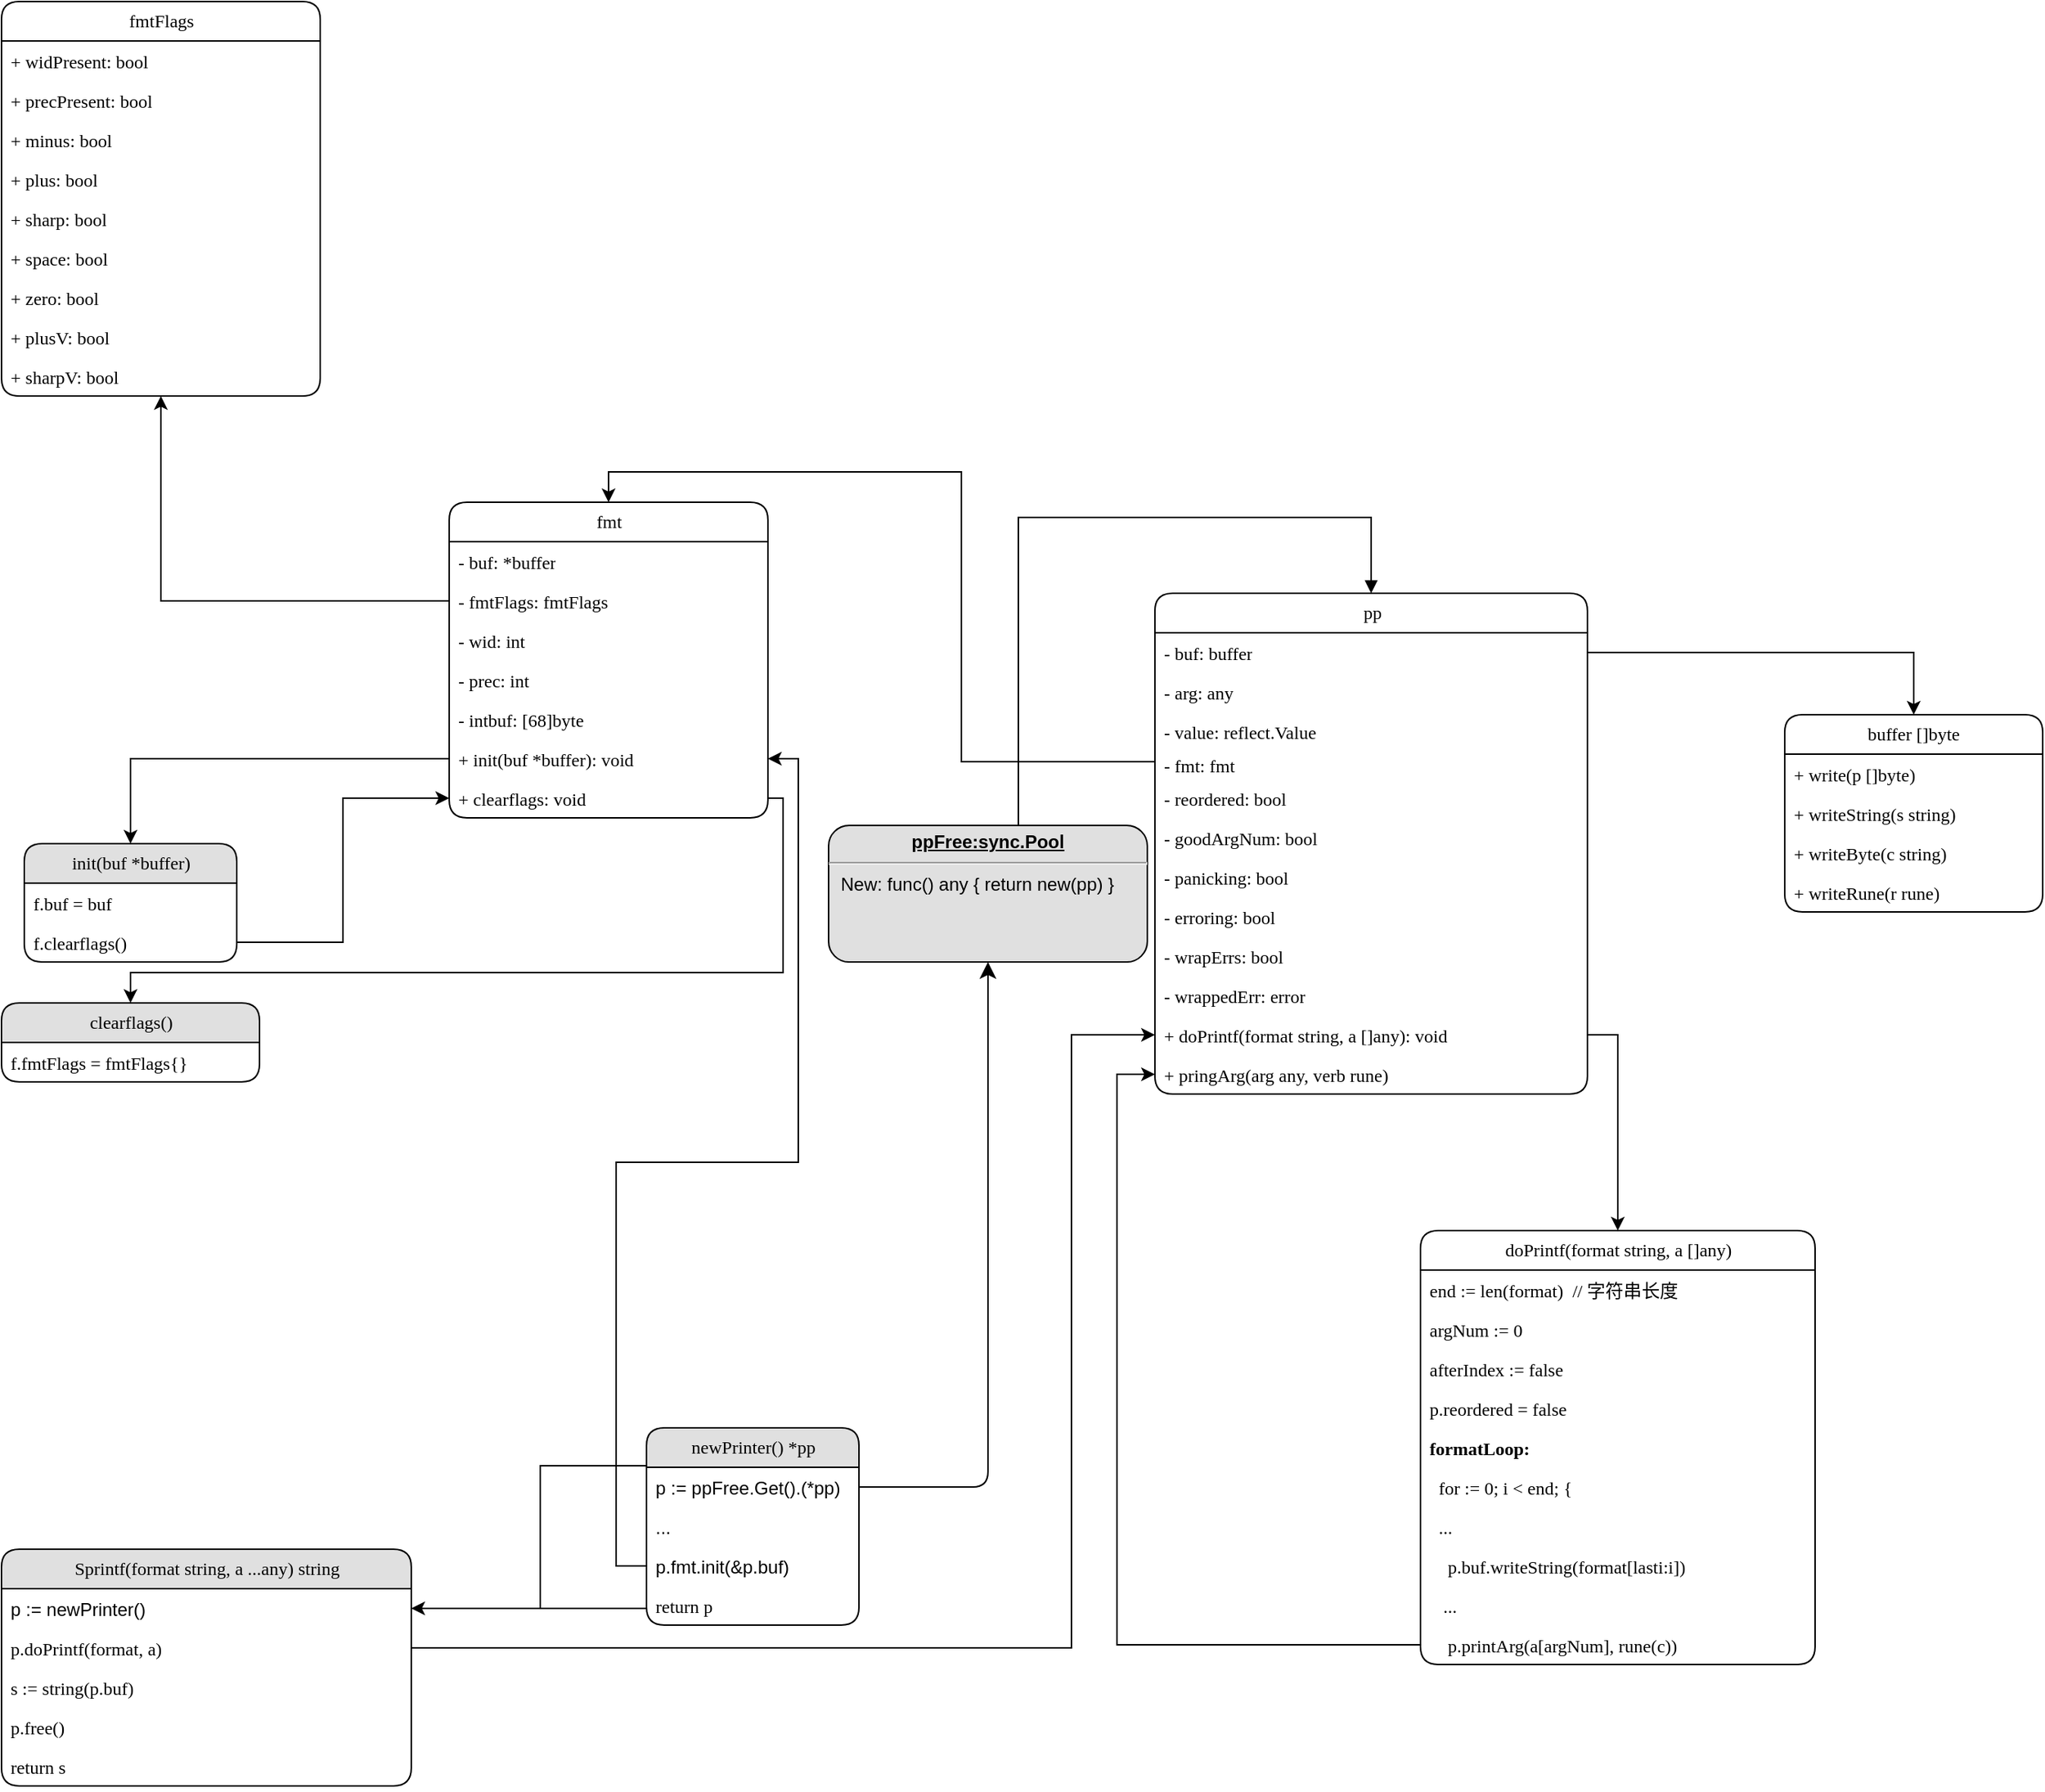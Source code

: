 <mxfile version="21.1.1" type="github">
  <diagram name="go-fmt-1.18.10" id="5d7acffa-a066-3a61-03fe-96351882024d">
    <mxGraphModel dx="1250" dy="2511" grid="1" gridSize="10" guides="1" tooltips="1" connect="1" arrows="1" fold="1" page="1" pageScale="1" pageWidth="1100" pageHeight="850" background="#ffffff" math="0" shadow="0">
      <root>
        <mxCell id="0" />
        <mxCell id="1" parent="0" />
        <mxCell id="21ea969265ad0168-47" style="edgeStyle=orthogonalEdgeStyle;html=1;labelBackgroundColor=none;startFill=0;startSize=8;endFill=1;endSize=8;fontFamily=Verdana;fontSize=12;" parent="1" source="V4z1n50acwo4eVlVMmbz-85" target="V4z1n50acwo4eVlVMmbz-30" edge="1">
          <mxGeometry relative="1" as="geometry">
            <mxPoint x="880" y="-110" as="targetPoint" />
          </mxGeometry>
        </mxCell>
        <mxCell id="21ea969265ad0168-40" style="edgeStyle=orthogonalEdgeStyle;html=1;labelBackgroundColor=default;startFill=0;startSize=26;endFill=1;endSize=8;fontFamily=Verdana;fontSize=12;rounded=0;" parent="1" source="V4z1n50acwo4eVlVMmbz-92" target="V4z1n50acwo4eVlVMmbz-85" edge="1">
          <mxGeometry relative="1" as="geometry">
            <mxPoint x="490" y="30" as="targetPoint" />
            <Array as="points">
              <mxPoint x="380" y="79" />
              <mxPoint x="380" y="-15" />
            </Array>
          </mxGeometry>
        </mxCell>
        <mxCell id="V4z1n50acwo4eVlVMmbz-17" value="pp" style="swimlane;fontStyle=0;childLayout=stackLayout;horizontal=1;startSize=26;fillColor=none;horizontalStack=0;resizeParent=1;resizeParentMax=0;resizeLast=0;collapsible=1;marginBottom=0;rounded=1;shadow=0;labelBackgroundColor=none;comic=0;strokeColor=default;strokeWidth=1;fontFamily=Verdana;fontSize=12;fontColor=default;html=1;" parent="1" vertex="1">
          <mxGeometry x="785" y="-590" width="285" height="330" as="geometry" />
        </mxCell>
        <mxCell id="V4z1n50acwo4eVlVMmbz-18" value="- buf: buffer" style="text;strokeColor=none;fillColor=none;align=left;verticalAlign=top;spacingLeft=4;spacingRight=4;overflow=hidden;rotatable=0;points=[[0,0.5],[1,0.5]];portConstraint=eastwest;rounded=1;shadow=0;labelBackgroundColor=none;comic=0;strokeWidth=1;fontFamily=Verdana;fontSize=12;fontColor=default;startSize=26;html=1;" parent="V4z1n50acwo4eVlVMmbz-17" vertex="1">
          <mxGeometry y="26" width="285" height="26" as="geometry" />
        </mxCell>
        <mxCell id="V4z1n50acwo4eVlVMmbz-19" value="- arg: any" style="text;strokeColor=none;fillColor=none;align=left;verticalAlign=top;spacingLeft=4;spacingRight=4;overflow=hidden;rotatable=0;points=[[0,0.5],[1,0.5]];portConstraint=eastwest;rounded=1;shadow=0;labelBackgroundColor=none;comic=0;strokeWidth=1;fontFamily=Verdana;fontSize=12;fontColor=default;startSize=26;html=1;" parent="V4z1n50acwo4eVlVMmbz-17" vertex="1">
          <mxGeometry y="52" width="285" height="26" as="geometry" />
        </mxCell>
        <mxCell id="V4z1n50acwo4eVlVMmbz-22" value="- value: reflect.Value" style="text;strokeColor=none;fillColor=none;align=left;verticalAlign=top;spacingLeft=4;spacingRight=4;overflow=hidden;rotatable=0;points=[[0,0.5],[1,0.5]];portConstraint=eastwest;rounded=1;shadow=0;labelBackgroundColor=none;comic=0;strokeWidth=1;fontFamily=Verdana;fontSize=12;fontColor=default;startSize=26;html=1;" parent="V4z1n50acwo4eVlVMmbz-17" vertex="1">
          <mxGeometry y="78" width="285" height="22" as="geometry" />
        </mxCell>
        <mxCell id="V4z1n50acwo4eVlVMmbz-20" value="- fmt: fmt" style="text;strokeColor=none;fillColor=none;align=left;verticalAlign=top;spacingLeft=4;spacingRight=4;overflow=hidden;rotatable=0;points=[[0,0.5],[1,0.5]];portConstraint=eastwest;rounded=1;shadow=0;labelBackgroundColor=none;comic=0;strokeWidth=1;fontFamily=Verdana;fontSize=12;fontColor=default;startSize=26;html=1;" parent="V4z1n50acwo4eVlVMmbz-17" vertex="1">
          <mxGeometry y="100" width="285" height="22" as="geometry" />
        </mxCell>
        <mxCell id="V4z1n50acwo4eVlVMmbz-24" value="- reordered: bool" style="text;strokeColor=none;fillColor=none;align=left;verticalAlign=top;spacingLeft=4;spacingRight=4;overflow=hidden;rotatable=0;points=[[0,0.5],[1,0.5]];portConstraint=eastwest;rounded=1;shadow=0;labelBackgroundColor=none;comic=0;strokeWidth=1;fontFamily=Verdana;fontSize=12;fontColor=default;startSize=26;html=1;" parent="V4z1n50acwo4eVlVMmbz-17" vertex="1">
          <mxGeometry y="122" width="285" height="26" as="geometry" />
        </mxCell>
        <mxCell id="V4z1n50acwo4eVlVMmbz-25" value="- goodArgNum: bool" style="text;strokeColor=none;fillColor=none;align=left;verticalAlign=top;spacingLeft=4;spacingRight=4;overflow=hidden;rotatable=0;points=[[0,0.5],[1,0.5]];portConstraint=eastwest;rounded=1;shadow=0;labelBackgroundColor=none;comic=0;strokeWidth=1;fontFamily=Verdana;fontSize=12;fontColor=default;startSize=26;html=1;" parent="V4z1n50acwo4eVlVMmbz-17" vertex="1">
          <mxGeometry y="148" width="285" height="26" as="geometry" />
        </mxCell>
        <mxCell id="V4z1n50acwo4eVlVMmbz-26" value="- panicking: bool" style="text;strokeColor=none;fillColor=none;align=left;verticalAlign=top;spacingLeft=4;spacingRight=4;overflow=hidden;rotatable=0;points=[[0,0.5],[1,0.5]];portConstraint=eastwest;rounded=1;shadow=0;labelBackgroundColor=none;comic=0;strokeWidth=1;fontFamily=Verdana;fontSize=12;fontColor=default;startSize=26;html=1;" parent="V4z1n50acwo4eVlVMmbz-17" vertex="1">
          <mxGeometry y="174" width="285" height="26" as="geometry" />
        </mxCell>
        <mxCell id="V4z1n50acwo4eVlVMmbz-27" value="- erroring: bool" style="text;strokeColor=none;fillColor=none;align=left;verticalAlign=top;spacingLeft=4;spacingRight=4;overflow=hidden;rotatable=0;points=[[0,0.5],[1,0.5]];portConstraint=eastwest;rounded=1;shadow=0;labelBackgroundColor=none;comic=0;strokeWidth=1;fontFamily=Verdana;fontSize=12;fontColor=default;startSize=26;html=1;" parent="V4z1n50acwo4eVlVMmbz-17" vertex="1">
          <mxGeometry y="200" width="285" height="26" as="geometry" />
        </mxCell>
        <mxCell id="V4z1n50acwo4eVlVMmbz-28" value="- wrapErrs: bool" style="text;strokeColor=none;fillColor=none;align=left;verticalAlign=top;spacingLeft=4;spacingRight=4;overflow=hidden;rotatable=0;points=[[0,0.5],[1,0.5]];portConstraint=eastwest;rounded=1;shadow=0;labelBackgroundColor=none;comic=0;strokeWidth=1;fontFamily=Verdana;fontSize=12;fontColor=default;startSize=26;html=1;" parent="V4z1n50acwo4eVlVMmbz-17" vertex="1">
          <mxGeometry y="226" width="285" height="26" as="geometry" />
        </mxCell>
        <mxCell id="V4z1n50acwo4eVlVMmbz-29" value="- wrappedErr: error" style="text;strokeColor=none;fillColor=none;align=left;verticalAlign=top;spacingLeft=4;spacingRight=4;overflow=hidden;rotatable=0;points=[[0,0.5],[1,0.5]];portConstraint=eastwest;rounded=1;shadow=0;labelBackgroundColor=none;comic=0;strokeWidth=1;fontFamily=Verdana;fontSize=12;fontColor=default;startSize=26;html=1;" parent="V4z1n50acwo4eVlVMmbz-17" vertex="1">
          <mxGeometry y="252" width="285" height="26" as="geometry" />
        </mxCell>
        <mxCell id="V4z1n50acwo4eVlVMmbz-98" value="+ doPrintf(format string, a []any): void" style="text;strokeColor=none;fillColor=none;align=left;verticalAlign=top;spacingLeft=4;spacingRight=4;overflow=hidden;rotatable=0;points=[[0,0.5],[1,0.5]];portConstraint=eastwest;rounded=1;shadow=0;labelBackgroundColor=none;comic=0;strokeWidth=1;fontFamily=Verdana;fontSize=12;fontColor=default;startSize=26;html=1;" parent="V4z1n50acwo4eVlVMmbz-17" vertex="1">
          <mxGeometry y="278" width="285" height="26" as="geometry" />
        </mxCell>
        <mxCell id="Ibjzuw5B-IYvQQM0vuAL-17" value="+ pringArg(arg any, verb rune)" style="text;strokeColor=none;fillColor=none;align=left;verticalAlign=top;spacingLeft=4;spacingRight=4;overflow=hidden;rotatable=0;points=[[0,0.5],[1,0.5]];portConstraint=eastwest;rounded=1;shadow=0;labelBackgroundColor=none;comic=0;strokeWidth=1;fontFamily=Verdana;fontSize=12;fontColor=default;startSize=26;html=1;" vertex="1" parent="V4z1n50acwo4eVlVMmbz-17">
          <mxGeometry y="304" width="285" height="26" as="geometry" />
        </mxCell>
        <mxCell id="V4z1n50acwo4eVlVMmbz-30" value="&lt;p style=&quot;margin:0px;margin-top:4px;text-align:center;text-decoration:underline;&quot;&gt;&lt;b&gt;ppFree:sync.Pool&lt;/b&gt;&lt;/p&gt;&lt;hr&gt;&lt;p style=&quot;margin:0px;margin-left:8px;&quot;&gt;New: func() any { return new(pp) }&lt;/p&gt;" style="verticalAlign=top;align=left;overflow=fill;fontSize=12;fontFamily=Helvetica;html=1;rounded=1;shadow=0;labelBackgroundColor=none;comic=0;strokeColor=default;strokeWidth=1;fontColor=default;startSize=26;fillColor=#e0e0e0;" parent="1" vertex="1">
          <mxGeometry x="570" y="-437" width="210" height="90" as="geometry" />
        </mxCell>
        <mxCell id="V4z1n50acwo4eVlVMmbz-32" value="" style="endArrow=block;endFill=1;html=1;edgeStyle=orthogonalEdgeStyle;align=left;verticalAlign=top;rounded=0;fontFamily=Verdana;fontSize=12;fontColor=default;startSize=26;exitX=0.5;exitY=0;exitDx=0;exitDy=0;entryX=0.5;entryY=0;entryDx=0;entryDy=0;" parent="1" source="V4z1n50acwo4eVlVMmbz-30" target="V4z1n50acwo4eVlVMmbz-17" edge="1">
          <mxGeometry x="-1" relative="1" as="geometry">
            <mxPoint x="530" y="-270" as="sourcePoint" />
            <mxPoint x="880" y="-300" as="targetPoint" />
            <Array as="points">
              <mxPoint x="695" y="-640" />
              <mxPoint x="928" y="-640" />
            </Array>
          </mxGeometry>
        </mxCell>
        <mxCell id="V4z1n50acwo4eVlVMmbz-35" value="fmt" style="swimlane;fontStyle=0;childLayout=stackLayout;horizontal=1;startSize=26;fillColor=none;horizontalStack=0;resizeParent=1;resizeParentMax=0;resizeLast=0;collapsible=1;marginBottom=0;rounded=1;shadow=0;labelBackgroundColor=none;comic=0;strokeColor=default;strokeWidth=1;fontFamily=Verdana;fontSize=12;fontColor=default;html=1;" parent="1" vertex="1">
          <mxGeometry x="320" y="-650" width="210" height="208" as="geometry" />
        </mxCell>
        <mxCell id="V4z1n50acwo4eVlVMmbz-36" value="- buf: *buffer" style="text;strokeColor=none;fillColor=none;align=left;verticalAlign=top;spacingLeft=4;spacingRight=4;overflow=hidden;rotatable=0;points=[[0,0.5],[1,0.5]];portConstraint=eastwest;rounded=1;shadow=0;labelBackgroundColor=none;comic=0;strokeWidth=1;fontFamily=Verdana;fontSize=12;fontColor=default;startSize=26;html=1;" parent="V4z1n50acwo4eVlVMmbz-35" vertex="1">
          <mxGeometry y="26" width="210" height="26" as="geometry" />
        </mxCell>
        <mxCell id="V4z1n50acwo4eVlVMmbz-37" value="- fmtFlags: fmtFlags" style="text;strokeColor=none;fillColor=none;align=left;verticalAlign=top;spacingLeft=4;spacingRight=4;overflow=hidden;rotatable=0;points=[[0,0.5],[1,0.5]];portConstraint=eastwest;rounded=1;shadow=0;labelBackgroundColor=none;comic=0;strokeWidth=1;fontFamily=Verdana;fontSize=12;fontColor=default;startSize=26;html=1;" parent="V4z1n50acwo4eVlVMmbz-35" vertex="1">
          <mxGeometry y="52" width="210" height="26" as="geometry" />
        </mxCell>
        <mxCell id="V4z1n50acwo4eVlVMmbz-38" value="- wid: int" style="text;strokeColor=none;fillColor=none;align=left;verticalAlign=top;spacingLeft=4;spacingRight=4;overflow=hidden;rotatable=0;points=[[0,0.5],[1,0.5]];portConstraint=eastwest;rounded=1;shadow=0;labelBackgroundColor=none;comic=0;strokeWidth=1;fontFamily=Verdana;fontSize=12;fontColor=default;startSize=26;html=1;" parent="V4z1n50acwo4eVlVMmbz-35" vertex="1">
          <mxGeometry y="78" width="210" height="26" as="geometry" />
        </mxCell>
        <mxCell id="V4z1n50acwo4eVlVMmbz-39" value="- prec: int" style="text;strokeColor=none;fillColor=none;align=left;verticalAlign=top;spacingLeft=4;spacingRight=4;overflow=hidden;rotatable=0;points=[[0,0.5],[1,0.5]];portConstraint=eastwest;rounded=1;shadow=0;labelBackgroundColor=none;comic=0;strokeWidth=1;fontFamily=Verdana;fontSize=12;fontColor=default;startSize=26;html=1;" parent="V4z1n50acwo4eVlVMmbz-35" vertex="1">
          <mxGeometry y="104" width="210" height="26" as="geometry" />
        </mxCell>
        <mxCell id="V4z1n50acwo4eVlVMmbz-40" value="- intbuf: [68]byte" style="text;strokeColor=none;fillColor=none;align=left;verticalAlign=top;spacingLeft=4;spacingRight=4;overflow=hidden;rotatable=0;points=[[0,0.5],[1,0.5]];portConstraint=eastwest;rounded=1;shadow=0;labelBackgroundColor=none;comic=0;strokeWidth=1;fontFamily=Verdana;fontSize=12;fontColor=default;startSize=26;html=1;" parent="V4z1n50acwo4eVlVMmbz-35" vertex="1">
          <mxGeometry y="130" width="210" height="26" as="geometry" />
        </mxCell>
        <mxCell id="V4z1n50acwo4eVlVMmbz-42" value="+ init(buf *buffer): void" style="text;strokeColor=none;fillColor=none;align=left;verticalAlign=top;spacingLeft=4;spacingRight=4;overflow=hidden;rotatable=0;points=[[0,0.5],[1,0.5]];portConstraint=eastwest;rounded=1;shadow=0;labelBackgroundColor=none;comic=0;strokeWidth=1;fontFamily=Verdana;fontSize=12;fontColor=default;startSize=26;html=1;" parent="V4z1n50acwo4eVlVMmbz-35" vertex="1">
          <mxGeometry y="156" width="210" height="26" as="geometry" />
        </mxCell>
        <mxCell id="V4z1n50acwo4eVlVMmbz-55" value="+ clearflags: void" style="text;strokeColor=none;fillColor=none;align=left;verticalAlign=top;spacingLeft=4;spacingRight=4;overflow=hidden;rotatable=0;points=[[0,0.5],[1,0.5]];portConstraint=eastwest;rounded=1;shadow=0;labelBackgroundColor=none;comic=0;strokeWidth=1;fontFamily=Verdana;fontSize=12;fontColor=default;startSize=26;html=1;" parent="V4z1n50acwo4eVlVMmbz-35" vertex="1">
          <mxGeometry y="182" width="210" height="26" as="geometry" />
        </mxCell>
        <mxCell id="V4z1n50acwo4eVlVMmbz-44" style="edgeStyle=orthogonalEdgeStyle;rounded=0;orthogonalLoop=1;jettySize=auto;html=1;entryX=0.5;entryY=0;entryDx=0;entryDy=0;fontFamily=Verdana;fontSize=12;fontColor=default;startSize=26;" parent="1" source="V4z1n50acwo4eVlVMmbz-20" target="V4z1n50acwo4eVlVMmbz-35" edge="1">
          <mxGeometry relative="1" as="geometry" />
        </mxCell>
        <mxCell id="V4z1n50acwo4eVlVMmbz-45" style="edgeStyle=orthogonalEdgeStyle;rounded=0;orthogonalLoop=1;jettySize=auto;html=1;exitX=0;exitY=0.5;exitDx=0;exitDy=0;entryX=1;entryY=0.5;entryDx=0;entryDy=0;fontFamily=Verdana;fontSize=12;fontColor=default;startSize=26;" parent="1" source="V4z1n50acwo4eVlVMmbz-87" target="V4z1n50acwo4eVlVMmbz-42" edge="1">
          <mxGeometry relative="1" as="geometry" />
        </mxCell>
        <mxCell id="V4z1n50acwo4eVlVMmbz-50" style="edgeStyle=orthogonalEdgeStyle;rounded=0;orthogonalLoop=1;jettySize=auto;html=1;entryX=0.5;entryY=0;entryDx=0;entryDy=0;fontFamily=Verdana;fontSize=12;fontColor=default;startSize=26;" parent="1" source="V4z1n50acwo4eVlVMmbz-42" target="V4z1n50acwo4eVlVMmbz-51" edge="1">
          <mxGeometry relative="1" as="geometry">
            <mxPoint x="110" y="-602" as="targetPoint" />
          </mxGeometry>
        </mxCell>
        <mxCell id="V4z1n50acwo4eVlVMmbz-51" value="init(buf *buffer)" style="swimlane;fontStyle=0;childLayout=stackLayout;horizontal=1;startSize=26;fillColor=#e0e0e0;horizontalStack=0;resizeParent=1;resizeParentMax=0;resizeLast=0;collapsible=1;marginBottom=0;rounded=1;shadow=0;labelBackgroundColor=none;comic=0;strokeColor=default;strokeWidth=1;fontFamily=Verdana;fontSize=12;fontColor=default;html=1;swimlaneFillColor=#ffffff;" parent="1" vertex="1">
          <mxGeometry x="40" y="-425" width="140" height="78" as="geometry" />
        </mxCell>
        <mxCell id="V4z1n50acwo4eVlVMmbz-52" value="f.buf = buf" style="text;strokeColor=none;fillColor=none;align=left;verticalAlign=top;spacingLeft=4;spacingRight=4;overflow=hidden;rotatable=0;points=[[0,0.5],[1,0.5]];portConstraint=eastwest;rounded=1;shadow=0;labelBackgroundColor=none;comic=0;strokeWidth=1;fontFamily=Verdana;fontSize=12;fontColor=default;startSize=26;html=1;" parent="V4z1n50acwo4eVlVMmbz-51" vertex="1">
          <mxGeometry y="26" width="140" height="26" as="geometry" />
        </mxCell>
        <mxCell id="V4z1n50acwo4eVlVMmbz-53" value="f.clearflags()" style="text;strokeColor=none;fillColor=none;align=left;verticalAlign=top;spacingLeft=4;spacingRight=4;overflow=hidden;rotatable=0;points=[[0,0.5],[1,0.5]];portConstraint=eastwest;rounded=1;shadow=0;labelBackgroundColor=none;comic=0;strokeWidth=1;fontFamily=Verdana;fontSize=12;fontColor=default;startSize=26;html=1;" parent="V4z1n50acwo4eVlVMmbz-51" vertex="1">
          <mxGeometry y="52" width="140" height="26" as="geometry" />
        </mxCell>
        <mxCell id="V4z1n50acwo4eVlVMmbz-56" style="edgeStyle=orthogonalEdgeStyle;rounded=0;orthogonalLoop=1;jettySize=auto;html=1;entryX=0;entryY=0.5;entryDx=0;entryDy=0;fontFamily=Verdana;fontSize=12;fontColor=default;startSize=26;" parent="1" source="V4z1n50acwo4eVlVMmbz-53" target="V4z1n50acwo4eVlVMmbz-55" edge="1">
          <mxGeometry relative="1" as="geometry" />
        </mxCell>
        <mxCell id="V4z1n50acwo4eVlVMmbz-57" style="edgeStyle=orthogonalEdgeStyle;rounded=0;orthogonalLoop=1;jettySize=auto;html=1;fontFamily=Verdana;fontSize=12;fontColor=default;startSize=26;" parent="1" source="V4z1n50acwo4eVlVMmbz-55" target="V4z1n50acwo4eVlVMmbz-58" edge="1">
          <mxGeometry relative="1" as="geometry">
            <mxPoint x="290" y="-320" as="targetPoint" />
            <Array as="points">
              <mxPoint x="540" y="-455" />
              <mxPoint x="540" y="-340" />
              <mxPoint x="110" y="-340" />
            </Array>
          </mxGeometry>
        </mxCell>
        <mxCell id="V4z1n50acwo4eVlVMmbz-58" value="clearflags()" style="swimlane;fontStyle=0;childLayout=stackLayout;horizontal=1;startSize=26;fillColor=#e0e0e0;horizontalStack=0;resizeParent=1;resizeParentMax=0;resizeLast=0;collapsible=1;marginBottom=0;rounded=1;shadow=0;labelBackgroundColor=none;comic=0;strokeColor=default;strokeWidth=1;fontFamily=Verdana;fontSize=12;fontColor=default;html=1;align=center;verticalAlign=middle;gradientColor=none;spacingLeft=4;spacingRight=4;swimlaneFillColor=#ffffff;" parent="1" vertex="1">
          <mxGeometry x="25" y="-320" width="170" height="52" as="geometry" />
        </mxCell>
        <mxCell id="V4z1n50acwo4eVlVMmbz-59" value="f.fmtFlags = fmtFlags{}" style="text;strokeColor=none;fillColor=none;align=left;verticalAlign=top;spacingLeft=4;spacingRight=4;overflow=hidden;rotatable=0;points=[[0,0.5],[1,0.5]];portConstraint=eastwest;rounded=1;shadow=0;labelBackgroundColor=none;comic=0;strokeWidth=1;fontFamily=Verdana;fontSize=12;fontColor=default;startSize=26;html=1;" parent="V4z1n50acwo4eVlVMmbz-58" vertex="1">
          <mxGeometry y="26" width="170" height="26" as="geometry" />
        </mxCell>
        <mxCell id="V4z1n50acwo4eVlVMmbz-62" style="edgeStyle=orthogonalEdgeStyle;rounded=0;orthogonalLoop=1;jettySize=auto;html=1;fontFamily=Verdana;fontSize=12;fontColor=default;startSize=26;" parent="1" source="V4z1n50acwo4eVlVMmbz-37" target="V4z1n50acwo4eVlVMmbz-63" edge="1">
          <mxGeometry relative="1" as="geometry">
            <mxPoint x="160" y="-680" as="targetPoint" />
          </mxGeometry>
        </mxCell>
        <mxCell id="V4z1n50acwo4eVlVMmbz-63" value="fmtFlags" style="swimlane;fontStyle=0;childLayout=stackLayout;horizontal=1;startSize=26;fillColor=none;horizontalStack=0;resizeParent=1;resizeParentMax=0;resizeLast=0;collapsible=1;marginBottom=0;rounded=1;shadow=0;labelBackgroundColor=none;comic=0;strokeColor=default;strokeWidth=1;fontFamily=Verdana;fontSize=12;fontColor=default;html=1;" parent="1" vertex="1">
          <mxGeometry x="25" y="-980" width="210" height="260" as="geometry" />
        </mxCell>
        <mxCell id="V4z1n50acwo4eVlVMmbz-64" value="+ widPresent: bool" style="text;strokeColor=none;fillColor=none;align=left;verticalAlign=top;spacingLeft=4;spacingRight=4;overflow=hidden;rotatable=0;points=[[0,0.5],[1,0.5]];portConstraint=eastwest;rounded=1;shadow=0;labelBackgroundColor=none;comic=0;strokeWidth=1;fontFamily=Verdana;fontSize=12;fontColor=default;startSize=26;html=1;" parent="V4z1n50acwo4eVlVMmbz-63" vertex="1">
          <mxGeometry y="26" width="210" height="26" as="geometry" />
        </mxCell>
        <mxCell id="V4z1n50acwo4eVlVMmbz-65" value="+ precPresent: bool" style="text;strokeColor=none;fillColor=none;align=left;verticalAlign=top;spacingLeft=4;spacingRight=4;overflow=hidden;rotatable=0;points=[[0,0.5],[1,0.5]];portConstraint=eastwest;rounded=1;shadow=0;labelBackgroundColor=none;comic=0;strokeWidth=1;fontFamily=Verdana;fontSize=12;fontColor=default;startSize=26;html=1;" parent="V4z1n50acwo4eVlVMmbz-63" vertex="1">
          <mxGeometry y="52" width="210" height="26" as="geometry" />
        </mxCell>
        <mxCell id="V4z1n50acwo4eVlVMmbz-66" value="+ minus: bool" style="text;strokeColor=none;fillColor=none;align=left;verticalAlign=top;spacingLeft=4;spacingRight=4;overflow=hidden;rotatable=0;points=[[0,0.5],[1,0.5]];portConstraint=eastwest;rounded=1;shadow=0;labelBackgroundColor=none;comic=0;strokeWidth=1;fontFamily=Verdana;fontSize=12;fontColor=default;startSize=26;html=1;" parent="V4z1n50acwo4eVlVMmbz-63" vertex="1">
          <mxGeometry y="78" width="210" height="26" as="geometry" />
        </mxCell>
        <mxCell id="V4z1n50acwo4eVlVMmbz-67" value="+ plus: bool" style="text;strokeColor=none;fillColor=none;align=left;verticalAlign=top;spacingLeft=4;spacingRight=4;overflow=hidden;rotatable=0;points=[[0,0.5],[1,0.5]];portConstraint=eastwest;rounded=1;shadow=0;labelBackgroundColor=none;comic=0;strokeWidth=1;fontFamily=Verdana;fontSize=12;fontColor=default;startSize=26;html=1;" parent="V4z1n50acwo4eVlVMmbz-63" vertex="1">
          <mxGeometry y="104" width="210" height="26" as="geometry" />
        </mxCell>
        <mxCell id="V4z1n50acwo4eVlVMmbz-68" value="+ sharp: bool" style="text;strokeColor=none;fillColor=none;align=left;verticalAlign=top;spacingLeft=4;spacingRight=4;overflow=hidden;rotatable=0;points=[[0,0.5],[1,0.5]];portConstraint=eastwest;rounded=1;shadow=0;labelBackgroundColor=none;comic=0;strokeWidth=1;fontFamily=Verdana;fontSize=12;fontColor=default;startSize=26;html=1;" parent="V4z1n50acwo4eVlVMmbz-63" vertex="1">
          <mxGeometry y="130" width="210" height="26" as="geometry" />
        </mxCell>
        <mxCell id="V4z1n50acwo4eVlVMmbz-69" value="+ space: bool" style="text;strokeColor=none;fillColor=none;align=left;verticalAlign=top;spacingLeft=4;spacingRight=4;overflow=hidden;rotatable=0;points=[[0,0.5],[1,0.5]];portConstraint=eastwest;rounded=1;shadow=0;labelBackgroundColor=none;comic=0;strokeWidth=1;fontFamily=Verdana;fontSize=12;fontColor=default;startSize=26;html=1;" parent="V4z1n50acwo4eVlVMmbz-63" vertex="1">
          <mxGeometry y="156" width="210" height="26" as="geometry" />
        </mxCell>
        <mxCell id="V4z1n50acwo4eVlVMmbz-70" value="+ zero: bool" style="text;strokeColor=none;fillColor=none;align=left;verticalAlign=top;spacingLeft=4;spacingRight=4;overflow=hidden;rotatable=0;points=[[0,0.5],[1,0.5]];portConstraint=eastwest;rounded=1;shadow=0;labelBackgroundColor=none;comic=0;strokeWidth=1;fontFamily=Verdana;fontSize=12;fontColor=default;startSize=26;html=1;" parent="V4z1n50acwo4eVlVMmbz-63" vertex="1">
          <mxGeometry y="182" width="210" height="26" as="geometry" />
        </mxCell>
        <mxCell id="V4z1n50acwo4eVlVMmbz-71" value="+ plusV: bool" style="text;strokeColor=none;fillColor=none;align=left;verticalAlign=top;spacingLeft=4;spacingRight=4;overflow=hidden;rotatable=0;points=[[0,0.5],[1,0.5]];portConstraint=eastwest;rounded=1;shadow=0;labelBackgroundColor=none;comic=0;strokeWidth=1;fontFamily=Verdana;fontSize=12;fontColor=default;startSize=26;html=1;" parent="V4z1n50acwo4eVlVMmbz-63" vertex="1">
          <mxGeometry y="208" width="210" height="26" as="geometry" />
        </mxCell>
        <mxCell id="V4z1n50acwo4eVlVMmbz-73" value="+ sharpV: bool" style="text;strokeColor=none;fillColor=none;align=left;verticalAlign=top;spacingLeft=4;spacingRight=4;overflow=hidden;rotatable=0;points=[[0,0.5],[1,0.5]];portConstraint=eastwest;rounded=1;shadow=0;labelBackgroundColor=none;comic=0;strokeWidth=1;fontFamily=Verdana;fontSize=12;fontColor=default;startSize=26;html=1;" parent="V4z1n50acwo4eVlVMmbz-63" vertex="1">
          <mxGeometry y="234" width="210" height="26" as="geometry" />
        </mxCell>
        <mxCell id="V4z1n50acwo4eVlVMmbz-84" value="newPrinter() *pp" style="swimlane;fontStyle=0;childLayout=stackLayout;horizontal=1;startSize=26;fillColor=#e0e0e0;horizontalStack=0;resizeParent=1;resizeParentMax=0;resizeLast=0;collapsible=1;marginBottom=0;rounded=1;shadow=0;labelBackgroundColor=none;comic=0;strokeColor=default;strokeWidth=1;fontFamily=Verdana;fontSize=12;fontColor=default;html=1;gradientColor=none;spacingLeft=4;spacingRight=4;swimlaneFillColor=#ffffff;" parent="1" vertex="1">
          <mxGeometry x="450" y="-40" width="140" height="130" as="geometry" />
        </mxCell>
        <mxCell id="V4z1n50acwo4eVlVMmbz-85" value="&lt;span style=&quot;font-family: Helvetica;&quot;&gt;p := ppFree.Get().(*pp)&lt;/span&gt;" style="text;strokeColor=none;fillColor=none;align=left;verticalAlign=top;spacingLeft=4;spacingRight=4;overflow=hidden;rotatable=0;points=[[0,0.5],[1,0.5]];portConstraint=eastwest;rounded=1;shadow=0;labelBackgroundColor=none;comic=0;strokeWidth=1;fontFamily=Verdana;fontSize=12;fontColor=default;startSize=26;html=1;" parent="V4z1n50acwo4eVlVMmbz-84" vertex="1">
          <mxGeometry y="26" width="140" height="26" as="geometry" />
        </mxCell>
        <mxCell id="V4z1n50acwo4eVlVMmbz-86" value="&lt;span style=&quot;font-family: Helvetica;&quot;&gt;...&lt;/span&gt;" style="text;strokeColor=none;fillColor=none;align=left;verticalAlign=top;spacingLeft=4;spacingRight=4;overflow=hidden;rotatable=0;points=[[0,0.5],[1,0.5]];portConstraint=eastwest;rounded=1;shadow=0;labelBackgroundColor=none;comic=0;strokeWidth=1;fontFamily=Verdana;fontSize=12;fontColor=default;startSize=26;html=1;" parent="V4z1n50acwo4eVlVMmbz-84" vertex="1">
          <mxGeometry y="52" width="140" height="26" as="geometry" />
        </mxCell>
        <mxCell id="V4z1n50acwo4eVlVMmbz-87" value="&lt;span style=&quot;font-family: Helvetica;&quot;&gt;p.fmt.init(&amp;amp;p.buf)&lt;/span&gt;" style="text;strokeColor=none;fillColor=none;align=left;verticalAlign=top;spacingLeft=4;spacingRight=4;overflow=hidden;rotatable=0;points=[[0,0.5],[1,0.5]];portConstraint=eastwest;rounded=1;shadow=0;labelBackgroundColor=none;comic=0;strokeWidth=1;fontFamily=Verdana;fontSize=12;fontColor=default;startSize=26;html=1;" parent="V4z1n50acwo4eVlVMmbz-84" vertex="1">
          <mxGeometry y="78" width="140" height="26" as="geometry" />
        </mxCell>
        <mxCell id="V4z1n50acwo4eVlVMmbz-88" value="return p" style="text;strokeColor=none;fillColor=none;align=left;verticalAlign=top;spacingLeft=4;spacingRight=4;overflow=hidden;rotatable=0;points=[[0,0.5],[1,0.5]];portConstraint=eastwest;rounded=1;shadow=0;labelBackgroundColor=none;comic=0;strokeWidth=1;fontFamily=Verdana;fontSize=12;fontColor=default;startSize=26;html=1;" parent="V4z1n50acwo4eVlVMmbz-84" vertex="1">
          <mxGeometry y="104" width="140" height="26" as="geometry" />
        </mxCell>
        <mxCell id="V4z1n50acwo4eVlVMmbz-90" style="edgeStyle=orthogonalEdgeStyle;rounded=0;orthogonalLoop=1;jettySize=auto;html=1;entryX=1;entryY=0.5;entryDx=0;entryDy=0;fontFamily=Verdana;fontSize=12;fontColor=default;startSize=26;" parent="1" source="V4z1n50acwo4eVlVMmbz-88" target="V4z1n50acwo4eVlVMmbz-92" edge="1">
          <mxGeometry relative="1" as="geometry">
            <Array as="points">
              <mxPoint x="450" y="67" />
              <mxPoint x="450" y="79" />
            </Array>
          </mxGeometry>
        </mxCell>
        <mxCell id="V4z1n50acwo4eVlVMmbz-91" value="Sprintf(format string, a ...any) string" style="swimlane;fontStyle=0;childLayout=stackLayout;horizontal=1;startSize=26;fillColor=#e0e0e0;horizontalStack=0;resizeParent=1;resizeParentMax=0;resizeLast=0;collapsible=1;marginBottom=0;rounded=1;shadow=0;labelBackgroundColor=none;comic=0;strokeColor=default;strokeWidth=1;fontFamily=Verdana;fontSize=12;fontColor=default;html=1;swimlaneFillColor=#ffffff;" parent="1" vertex="1">
          <mxGeometry x="25" y="40" width="270" height="156" as="geometry" />
        </mxCell>
        <mxCell id="V4z1n50acwo4eVlVMmbz-92" value="&lt;span style=&quot;font-family: Helvetica;&quot;&gt;p := newPrinter()&lt;/span&gt;" style="text;strokeColor=none;fillColor=none;align=left;verticalAlign=top;spacingLeft=4;spacingRight=4;overflow=hidden;rotatable=0;points=[[0,0.5],[1,0.5]];portConstraint=eastwest;rounded=1;shadow=0;labelBackgroundColor=none;comic=0;strokeWidth=1;fontFamily=Verdana;fontSize=12;fontColor=default;startSize=26;html=1;" parent="V4z1n50acwo4eVlVMmbz-91" vertex="1">
          <mxGeometry y="26" width="270" height="26" as="geometry" />
        </mxCell>
        <mxCell id="V4z1n50acwo4eVlVMmbz-93" value="p.doPrintf(format, a)" style="text;strokeColor=none;fillColor=none;align=left;verticalAlign=top;spacingLeft=4;spacingRight=4;overflow=hidden;rotatable=0;points=[[0,0.5],[1,0.5]];portConstraint=eastwest;rounded=1;shadow=0;labelBackgroundColor=none;comic=0;strokeWidth=1;fontFamily=Verdana;fontSize=12;fontColor=default;startSize=26;html=1;" parent="V4z1n50acwo4eVlVMmbz-91" vertex="1">
          <mxGeometry y="52" width="270" height="26" as="geometry" />
        </mxCell>
        <mxCell id="V4z1n50acwo4eVlVMmbz-95" value="s := string(p.buf)" style="text;strokeColor=none;fillColor=none;align=left;verticalAlign=top;spacingLeft=4;spacingRight=4;overflow=hidden;rotatable=0;points=[[0,0.5],[1,0.5]];portConstraint=eastwest;rounded=1;shadow=0;labelBackgroundColor=none;comic=0;strokeWidth=1;fontFamily=Verdana;fontSize=12;fontColor=default;startSize=26;html=1;" parent="V4z1n50acwo4eVlVMmbz-91" vertex="1">
          <mxGeometry y="78" width="270" height="26" as="geometry" />
        </mxCell>
        <mxCell id="V4z1n50acwo4eVlVMmbz-94" value="p.free()" style="text;strokeColor=none;fillColor=none;align=left;verticalAlign=top;spacingLeft=4;spacingRight=4;overflow=hidden;rotatable=0;points=[[0,0.5],[1,0.5]];portConstraint=eastwest;rounded=1;shadow=0;labelBackgroundColor=none;comic=0;strokeWidth=1;fontFamily=Verdana;fontSize=12;fontColor=default;startSize=26;html=1;" parent="V4z1n50acwo4eVlVMmbz-91" vertex="1">
          <mxGeometry y="104" width="270" height="26" as="geometry" />
        </mxCell>
        <mxCell id="V4z1n50acwo4eVlVMmbz-96" value="return s" style="text;strokeColor=none;fillColor=none;align=left;verticalAlign=top;spacingLeft=4;spacingRight=4;overflow=hidden;rotatable=0;points=[[0,0.5],[1,0.5]];portConstraint=eastwest;rounded=1;shadow=0;labelBackgroundColor=none;comic=0;strokeWidth=1;fontFamily=Verdana;fontSize=12;fontColor=default;startSize=26;html=1;" parent="V4z1n50acwo4eVlVMmbz-91" vertex="1">
          <mxGeometry y="130" width="270" height="26" as="geometry" />
        </mxCell>
        <mxCell id="V4z1n50acwo4eVlVMmbz-99" style="edgeStyle=orthogonalEdgeStyle;rounded=0;orthogonalLoop=1;jettySize=auto;html=1;entryX=0;entryY=0.5;entryDx=0;entryDy=0;fontFamily=Verdana;fontSize=12;fontColor=default;startSize=26;" parent="1" source="V4z1n50acwo4eVlVMmbz-93" target="V4z1n50acwo4eVlVMmbz-98" edge="1">
          <mxGeometry relative="1" as="geometry">
            <Array as="points">
              <mxPoint x="730" y="105" />
              <mxPoint x="730" y="-299" />
            </Array>
          </mxGeometry>
        </mxCell>
        <mxCell id="V4z1n50acwo4eVlVMmbz-100" style="edgeStyle=orthogonalEdgeStyle;rounded=0;orthogonalLoop=1;jettySize=auto;html=1;fontFamily=Verdana;fontSize=12;fontColor=default;startSize=26;" parent="1" source="V4z1n50acwo4eVlVMmbz-98" target="V4z1n50acwo4eVlVMmbz-101" edge="1">
          <mxGeometry relative="1" as="geometry">
            <mxPoint x="1030" y="-100" as="targetPoint" />
          </mxGeometry>
        </mxCell>
        <mxCell id="V4z1n50acwo4eVlVMmbz-101" value="doPrintf(format string, a []any)" style="swimlane;fontStyle=0;childLayout=stackLayout;horizontal=1;startSize=26;fillColor=none;horizontalStack=0;resizeParent=1;resizeParentMax=0;resizeLast=0;collapsible=1;marginBottom=0;rounded=1;shadow=0;labelBackgroundColor=none;comic=0;strokeColor=default;strokeWidth=1;fontFamily=Verdana;fontSize=12;fontColor=default;html=1;" parent="1" vertex="1">
          <mxGeometry x="960" y="-170" width="260" height="286" as="geometry" />
        </mxCell>
        <mxCell id="V4z1n50acwo4eVlVMmbz-102" value="end := len(format)&lt;span style=&quot;white-space: pre;&quot;&gt; &lt;/span&gt;&lt;span style=&quot;white-space: pre;&quot;&gt; &lt;/span&gt;// 字符串长度" style="text;strokeColor=none;fillColor=none;align=left;verticalAlign=top;spacingLeft=4;spacingRight=4;overflow=hidden;rotatable=0;points=[[0,0.5],[1,0.5]];portConstraint=eastwest;rounded=1;shadow=0;labelBackgroundColor=none;comic=0;strokeWidth=1;fontFamily=Verdana;fontSize=12;fontColor=default;startSize=26;html=1;" parent="V4z1n50acwo4eVlVMmbz-101" vertex="1">
          <mxGeometry y="26" width="260" height="26" as="geometry" />
        </mxCell>
        <mxCell id="V4z1n50acwo4eVlVMmbz-103" value="argNum := 0" style="text;strokeColor=none;fillColor=none;align=left;verticalAlign=top;spacingLeft=4;spacingRight=4;overflow=hidden;rotatable=0;points=[[0,0.5],[1,0.5]];portConstraint=eastwest;rounded=1;shadow=0;labelBackgroundColor=none;comic=0;strokeWidth=1;fontFamily=Verdana;fontSize=12;fontColor=default;startSize=26;html=1;" parent="V4z1n50acwo4eVlVMmbz-101" vertex="1">
          <mxGeometry y="52" width="260" height="26" as="geometry" />
        </mxCell>
        <mxCell id="V4z1n50acwo4eVlVMmbz-104" value="afterIndex := false" style="text;strokeColor=none;fillColor=none;align=left;verticalAlign=top;spacingLeft=4;spacingRight=4;overflow=hidden;rotatable=0;points=[[0,0.5],[1,0.5]];portConstraint=eastwest;rounded=1;shadow=0;labelBackgroundColor=none;comic=0;strokeWidth=1;fontFamily=Verdana;fontSize=12;fontColor=default;startSize=26;html=1;" parent="V4z1n50acwo4eVlVMmbz-101" vertex="1">
          <mxGeometry y="78" width="260" height="26" as="geometry" />
        </mxCell>
        <mxCell id="V4z1n50acwo4eVlVMmbz-105" value="p.reordered = false" style="text;strokeColor=none;fillColor=none;align=left;verticalAlign=top;spacingLeft=4;spacingRight=4;overflow=hidden;rotatable=0;points=[[0,0.5],[1,0.5]];portConstraint=eastwest;rounded=1;shadow=0;labelBackgroundColor=none;comic=0;strokeWidth=1;fontFamily=Verdana;fontSize=12;fontColor=default;startSize=26;html=1;" parent="V4z1n50acwo4eVlVMmbz-101" vertex="1">
          <mxGeometry y="104" width="260" height="26" as="geometry" />
        </mxCell>
        <mxCell id="V4z1n50acwo4eVlVMmbz-106" value="&lt;b&gt;formatLoop:&lt;/b&gt;" style="text;strokeColor=none;fillColor=none;align=left;verticalAlign=top;spacingLeft=4;spacingRight=4;overflow=hidden;rotatable=0;points=[[0,0.5],[1,0.5]];portConstraint=eastwest;rounded=1;shadow=0;labelBackgroundColor=none;comic=0;strokeWidth=1;fontFamily=Verdana;fontSize=12;fontColor=default;startSize=26;html=1;" parent="V4z1n50acwo4eVlVMmbz-101" vertex="1">
          <mxGeometry y="130" width="260" height="26" as="geometry" />
        </mxCell>
        <mxCell id="V4z1n50acwo4eVlVMmbz-107" value="&amp;nbsp; for := 0; i &amp;lt; end; {" style="text;strokeColor=none;fillColor=none;align=left;verticalAlign=top;spacingLeft=4;spacingRight=4;overflow=hidden;rotatable=0;points=[[0,0.5],[1,0.5]];portConstraint=eastwest;rounded=1;shadow=0;labelBackgroundColor=none;comic=0;strokeWidth=1;fontFamily=Verdana;fontSize=12;fontColor=default;startSize=26;html=1;" parent="V4z1n50acwo4eVlVMmbz-101" vertex="1">
          <mxGeometry y="156" width="260" height="26" as="geometry" />
        </mxCell>
        <mxCell id="Ibjzuw5B-IYvQQM0vuAL-3" value="&amp;nbsp; ..." style="text;strokeColor=none;fillColor=none;align=left;verticalAlign=top;spacingLeft=4;spacingRight=4;overflow=hidden;rotatable=0;points=[[0,0.5],[1,0.5]];portConstraint=eastwest;whiteSpace=wrap;html=1;fontFamily=Verdana;rounded=1;shadow=0;labelBackgroundColor=none;comic=0;strokeWidth=1;startSize=26;" vertex="1" parent="V4z1n50acwo4eVlVMmbz-101">
          <mxGeometry y="182" width="260" height="26" as="geometry" />
        </mxCell>
        <mxCell id="Ibjzuw5B-IYvQQM0vuAL-4" value="&amp;nbsp; &amp;nbsp; p.buf.writeString(format[lasti:i])" style="text;strokeColor=none;fillColor=none;align=left;verticalAlign=top;spacingLeft=4;spacingRight=4;overflow=hidden;rotatable=0;points=[[0,0.5],[1,0.5]];portConstraint=eastwest;whiteSpace=wrap;html=1;fontFamily=Verdana;rounded=1;shadow=0;labelBackgroundColor=none;comic=0;strokeWidth=1;startSize=26;" vertex="1" parent="V4z1n50acwo4eVlVMmbz-101">
          <mxGeometry y="208" width="260" height="26" as="geometry" />
        </mxCell>
        <mxCell id="Ibjzuw5B-IYvQQM0vuAL-15" value="&amp;nbsp; &amp;nbsp;..." style="text;strokeColor=none;fillColor=none;align=left;verticalAlign=top;spacingLeft=4;spacingRight=4;overflow=hidden;rotatable=0;points=[[0,0.5],[1,0.5]];portConstraint=eastwest;whiteSpace=wrap;html=1;fontFamily=Verdana;rounded=1;shadow=0;labelBackgroundColor=none;comic=0;strokeWidth=1;startSize=26;" vertex="1" parent="V4z1n50acwo4eVlVMmbz-101">
          <mxGeometry y="234" width="260" height="26" as="geometry" />
        </mxCell>
        <mxCell id="Ibjzuw5B-IYvQQM0vuAL-16" value="&amp;nbsp; &amp;nbsp; p.printArg(a[argNum], rune(c))" style="text;strokeColor=none;fillColor=none;align=left;verticalAlign=top;spacingLeft=4;spacingRight=4;overflow=hidden;rotatable=0;points=[[0,0.5],[1,0.5]];portConstraint=eastwest;whiteSpace=wrap;html=1;fontFamily=Verdana;rounded=1;shadow=0;labelBackgroundColor=none;comic=0;strokeWidth=1;startSize=26;" vertex="1" parent="V4z1n50acwo4eVlVMmbz-101">
          <mxGeometry y="260" width="260" height="26" as="geometry" />
        </mxCell>
        <mxCell id="Ibjzuw5B-IYvQQM0vuAL-8" value="buffer []byte" style="swimlane;fontStyle=0;childLayout=stackLayout;horizontal=1;startSize=26;fillColor=none;horizontalStack=0;resizeParent=1;resizeParentMax=0;resizeLast=0;collapsible=1;marginBottom=0;whiteSpace=wrap;html=1;fontFamily=Verdana;rounded=1;shadow=0;labelBackgroundColor=none;comic=0;strokeWidth=1;" vertex="1" parent="1">
          <mxGeometry x="1200" y="-510" width="170" height="130" as="geometry" />
        </mxCell>
        <mxCell id="Ibjzuw5B-IYvQQM0vuAL-9" value="+ write(p []byte)" style="text;strokeColor=none;fillColor=none;align=left;verticalAlign=top;spacingLeft=4;spacingRight=4;overflow=hidden;rotatable=0;points=[[0,0.5],[1,0.5]];portConstraint=eastwest;whiteSpace=wrap;html=1;fontFamily=Verdana;rounded=1;shadow=0;labelBackgroundColor=none;comic=0;strokeWidth=1;startSize=26;" vertex="1" parent="Ibjzuw5B-IYvQQM0vuAL-8">
          <mxGeometry y="26" width="170" height="26" as="geometry" />
        </mxCell>
        <mxCell id="Ibjzuw5B-IYvQQM0vuAL-10" value="+ writeString(s string)" style="text;strokeColor=none;fillColor=none;align=left;verticalAlign=top;spacingLeft=4;spacingRight=4;overflow=hidden;rotatable=0;points=[[0,0.5],[1,0.5]];portConstraint=eastwest;whiteSpace=wrap;html=1;fontFamily=Verdana;rounded=1;shadow=0;labelBackgroundColor=none;comic=0;strokeWidth=1;startSize=26;" vertex="1" parent="Ibjzuw5B-IYvQQM0vuAL-8">
          <mxGeometry y="52" width="170" height="26" as="geometry" />
        </mxCell>
        <mxCell id="Ibjzuw5B-IYvQQM0vuAL-13" value="+ writeByte(c string)" style="text;strokeColor=none;fillColor=none;align=left;verticalAlign=top;spacingLeft=4;spacingRight=4;overflow=hidden;rotatable=0;points=[[0,0.5],[1,0.5]];portConstraint=eastwest;whiteSpace=wrap;html=1;fontFamily=Verdana;rounded=1;shadow=0;labelBackgroundColor=none;comic=0;strokeWidth=1;startSize=26;" vertex="1" parent="Ibjzuw5B-IYvQQM0vuAL-8">
          <mxGeometry y="78" width="170" height="26" as="geometry" />
        </mxCell>
        <mxCell id="Ibjzuw5B-IYvQQM0vuAL-14" value="+ writeRune(r rune)" style="text;strokeColor=none;fillColor=none;align=left;verticalAlign=top;spacingLeft=4;spacingRight=4;overflow=hidden;rotatable=0;points=[[0,0.5],[1,0.5]];portConstraint=eastwest;whiteSpace=wrap;html=1;fontFamily=Verdana;rounded=1;shadow=0;labelBackgroundColor=none;comic=0;strokeWidth=1;startSize=26;" vertex="1" parent="Ibjzuw5B-IYvQQM0vuAL-8">
          <mxGeometry y="104" width="170" height="26" as="geometry" />
        </mxCell>
        <mxCell id="Ibjzuw5B-IYvQQM0vuAL-12" value="" style="edgeStyle=orthogonalEdgeStyle;rounded=0;orthogonalLoop=1;jettySize=auto;html=1;" edge="1" parent="1" source="V4z1n50acwo4eVlVMmbz-18" target="Ibjzuw5B-IYvQQM0vuAL-8">
          <mxGeometry relative="1" as="geometry" />
        </mxCell>
        <mxCell id="Ibjzuw5B-IYvQQM0vuAL-18" style="edgeStyle=orthogonalEdgeStyle;rounded=0;orthogonalLoop=1;jettySize=auto;html=1;" edge="1" parent="1" source="Ibjzuw5B-IYvQQM0vuAL-16" target="Ibjzuw5B-IYvQQM0vuAL-17">
          <mxGeometry relative="1" as="geometry">
            <Array as="points">
              <mxPoint x="760" y="103" />
              <mxPoint x="760" y="-273" />
            </Array>
          </mxGeometry>
        </mxCell>
      </root>
    </mxGraphModel>
  </diagram>
</mxfile>
